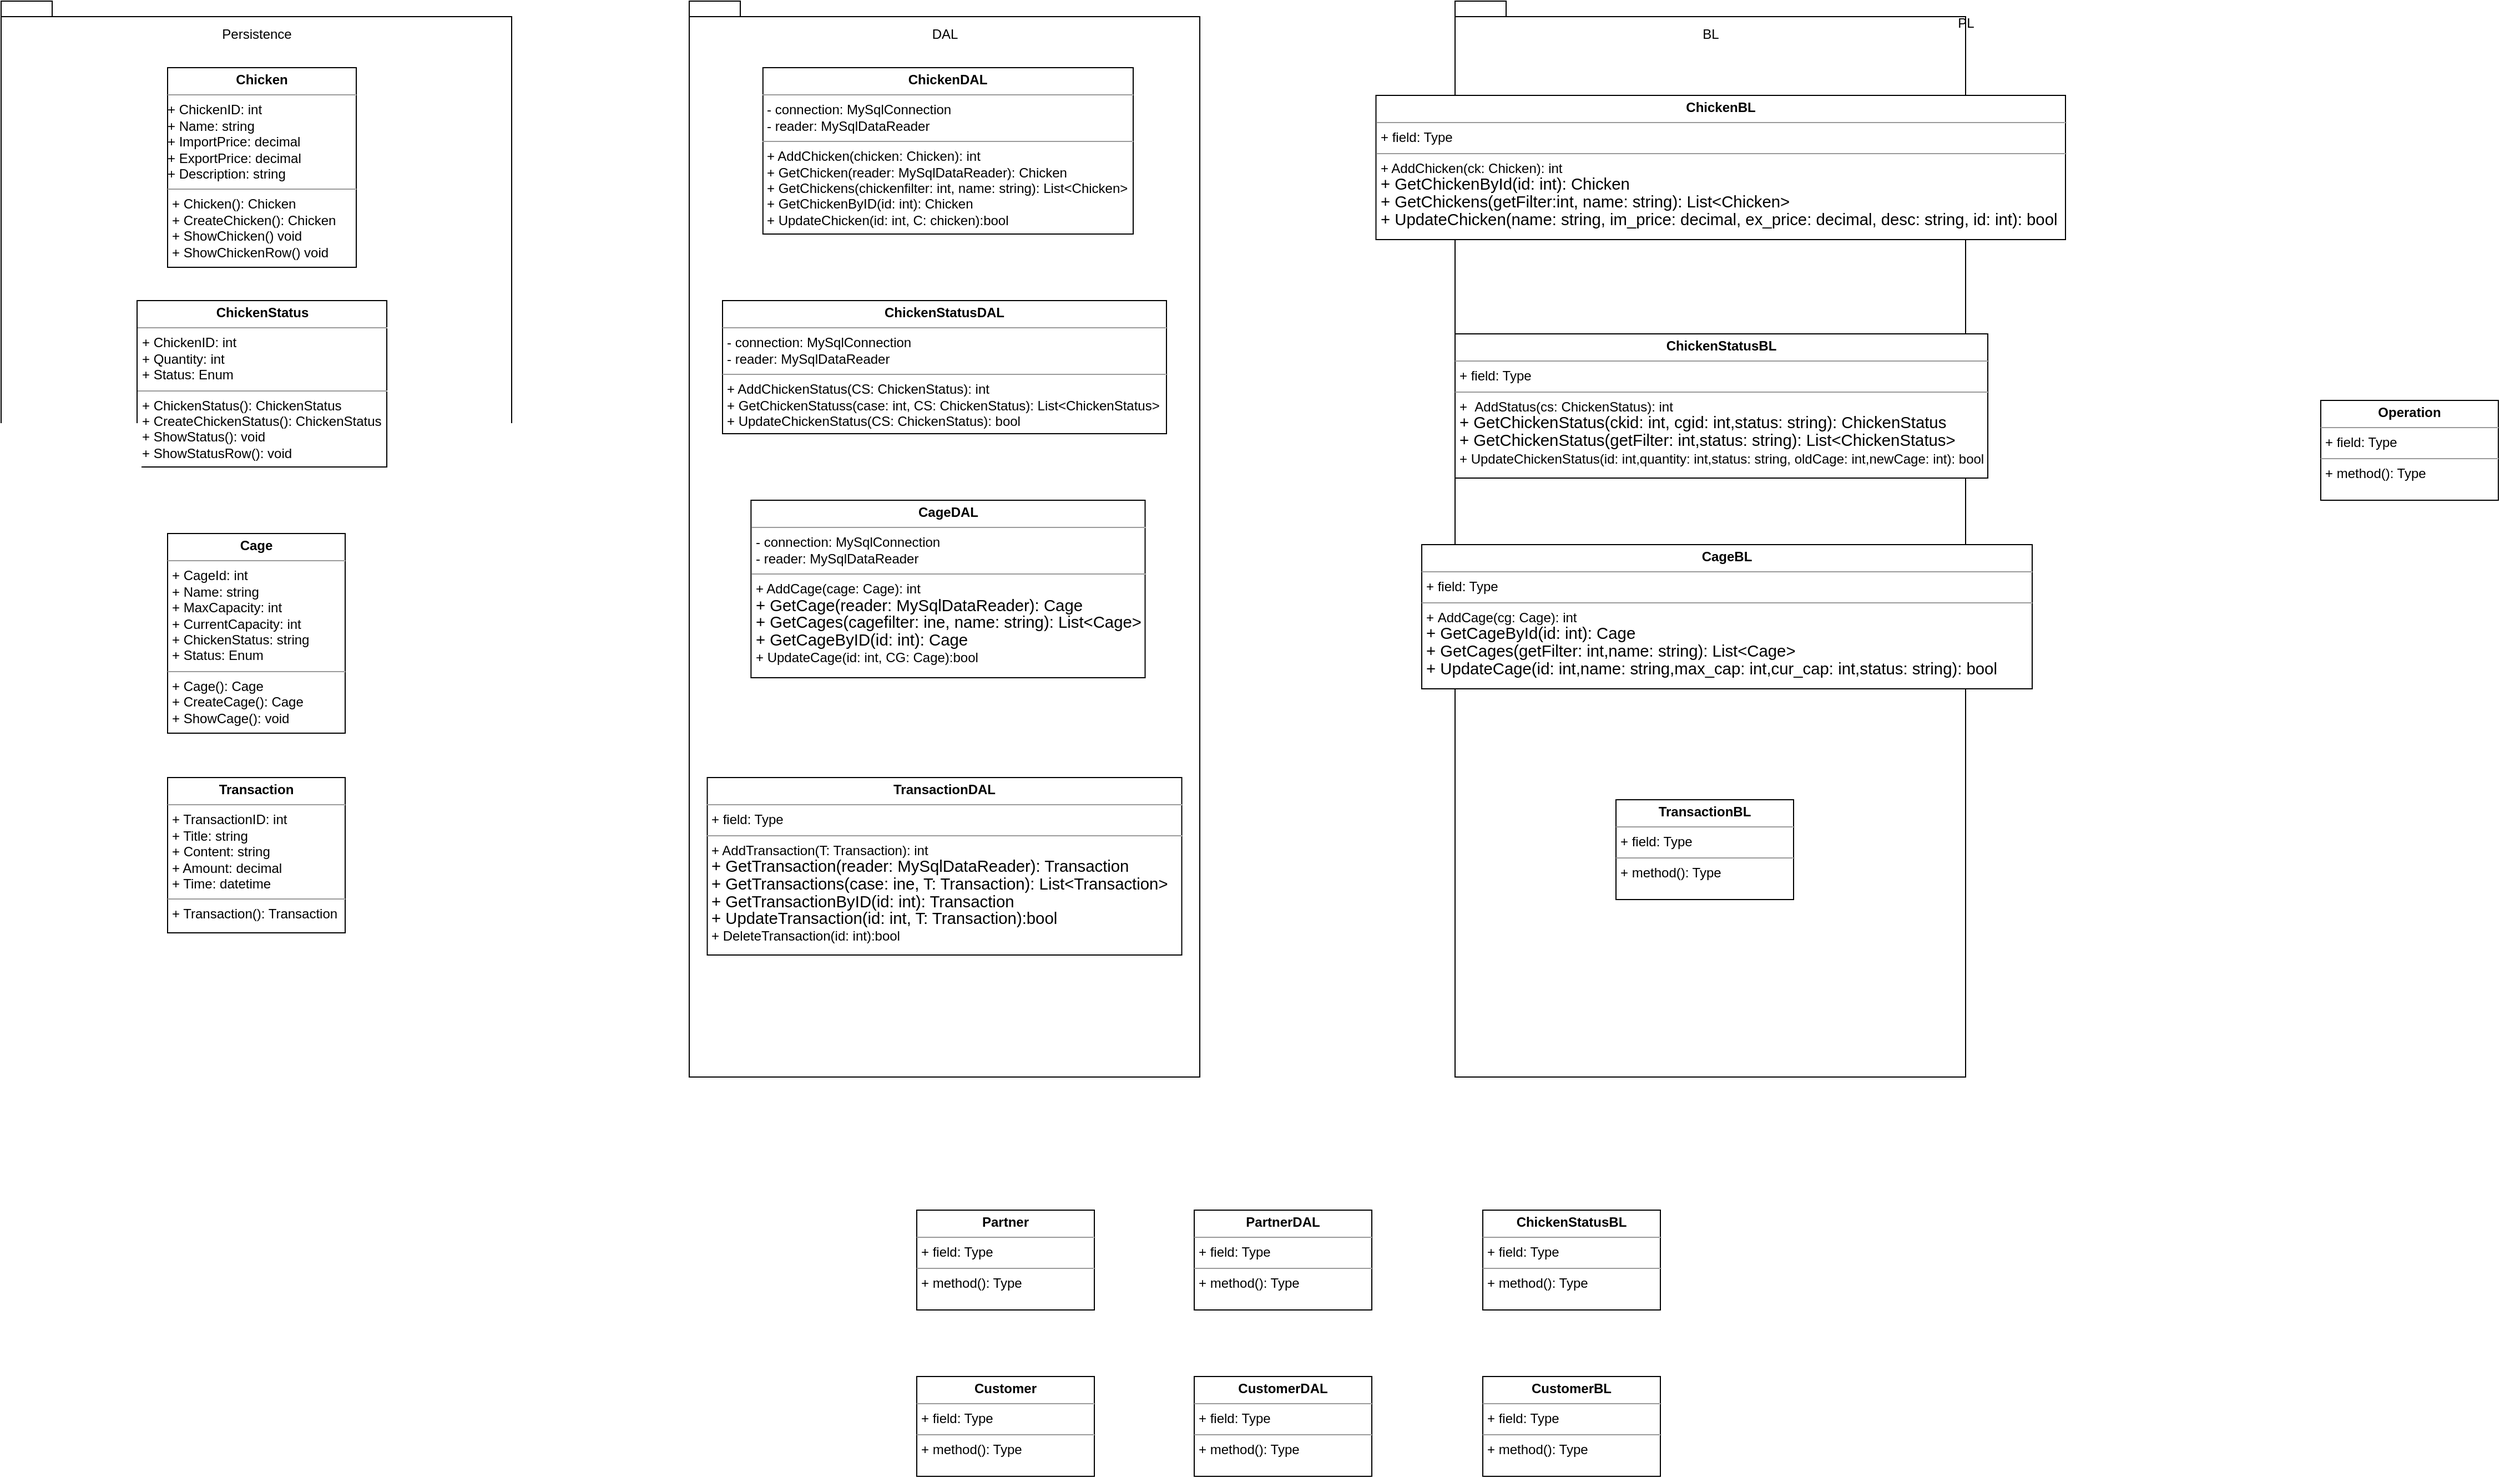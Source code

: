 <mxfile version="19.0.2" type="device"><diagram id="-yrptwHG4IX5d60-gMPN" name="Page-1"><mxGraphModel dx="1774" dy="1081" grid="1" gridSize="10" guides="1" tooltips="1" connect="1" arrows="1" fold="1" page="1" pageScale="1" pageWidth="850" pageHeight="1100" math="0" shadow="0"><root><mxCell id="0"/><mxCell id="1" parent="0"/><mxCell id="3QWADPHTWsg8oKNycdvo-4" value="" style="shape=folder;fontStyle=1;spacingTop=10;tabWidth=40;tabHeight=14;tabPosition=left;html=1;" parent="1" vertex="1"><mxGeometry x="690" y="180" width="460" height="970" as="geometry"/></mxCell><mxCell id="3QWADPHTWsg8oKNycdvo-1" value="" style="shape=folder;fontStyle=1;spacingTop=10;tabWidth=40;tabHeight=14;tabPosition=left;html=1;" parent="1" vertex="1"><mxGeometry y="180" width="460" height="970" as="geometry"/></mxCell><mxCell id="YnwA6_S-mutx8f2L4iVD-24" value="" style="shape=folder;fontStyle=1;spacingTop=10;tabWidth=40;tabHeight=14;tabPosition=left;html=1;" parent="1" vertex="1"><mxGeometry x="-620" y="180" width="460" height="970" as="geometry"/></mxCell><mxCell id="YnwA6_S-mutx8f2L4iVD-3" value="&lt;p style=&quot;margin:0px;margin-top:4px;text-align:center;&quot;&gt;&lt;b&gt;CustomerDAL&lt;/b&gt;&lt;/p&gt;&lt;hr size=&quot;1&quot;&gt;&lt;p style=&quot;margin:0px;margin-left:4px;&quot;&gt;+ field: Type&lt;/p&gt;&lt;hr size=&quot;1&quot;&gt;&lt;p style=&quot;margin:0px;margin-left:4px;&quot;&gt;+ method(): Type&lt;/p&gt;" style="verticalAlign=top;align=left;overflow=fill;fontSize=12;fontFamily=Helvetica;html=1;" parent="1" vertex="1"><mxGeometry x="455" y="1420" width="160" height="90" as="geometry"/></mxCell><mxCell id="YnwA6_S-mutx8f2L4iVD-4" value="&lt;p style=&quot;margin:0px;margin-top:4px;text-align:center;&quot;&gt;&lt;b&gt;CustomerBL&lt;/b&gt;&lt;/p&gt;&lt;hr size=&quot;1&quot;&gt;&lt;p style=&quot;margin:0px;margin-left:4px;&quot;&gt;+ field: Type&lt;/p&gt;&lt;hr size=&quot;1&quot;&gt;&lt;p style=&quot;margin:0px;margin-left:4px;&quot;&gt;+ method(): Type&lt;/p&gt;" style="verticalAlign=top;align=left;overflow=fill;fontSize=12;fontFamily=Helvetica;html=1;" parent="1" vertex="1"><mxGeometry x="715" y="1420" width="160" height="90" as="geometry"/></mxCell><mxCell id="YnwA6_S-mutx8f2L4iVD-5" value="&lt;p style=&quot;margin:0px;margin-top:4px;text-align:center;&quot;&gt;&lt;b&gt;ChickenDAL&lt;/b&gt;&lt;/p&gt;&lt;hr size=&quot;1&quot;&gt;&lt;p style=&quot;margin:0px;margin-left:4px;&quot;&gt;- connection: MySqlConnection&lt;/p&gt;&lt;p style=&quot;margin:0px;margin-left:4px;&quot;&gt;- reader: MySqlDataReader&lt;/p&gt;&lt;hr size=&quot;1&quot;&gt;&lt;p style=&quot;margin:0px;margin-left:4px;&quot;&gt;+ AddChicken(chicken: Chicken): int&lt;/p&gt;&lt;p style=&quot;margin:0px;margin-left:4px;&quot;&gt;+ GetChicken(reader: MySqlDataReader): Chicken&lt;/p&gt;&lt;p style=&quot;margin:0px;margin-left:4px;&quot;&gt;+ GetChickens(chickenfilter: int, name: string): List&amp;lt;Chicken&amp;gt;&lt;/p&gt;&lt;p style=&quot;margin:0px;margin-left:4px;&quot;&gt;+ GetChickenByID(id: int): Chicken&lt;/p&gt;&lt;p style=&quot;margin:0px;margin-left:4px;&quot;&gt;+ UpdateChicken(id: int, C: chicken):bool&lt;/p&gt;" style="verticalAlign=top;align=left;overflow=fill;fontSize=12;fontFamily=Helvetica;html=1;" parent="1" vertex="1"><mxGeometry x="66.41" y="240" width="333.59" height="150" as="geometry"/></mxCell><mxCell id="YnwA6_S-mutx8f2L4iVD-6" value="&lt;p style=&quot;margin: 4px 0px 0px; text-align: center; line-height: 1.2;&quot;&gt;&lt;b&gt;ChickenBL&lt;/b&gt;&lt;br&gt;&lt;/p&gt;&lt;hr size=&quot;1&quot;&gt;&lt;p style=&quot;margin:0px;margin-left:4px;&quot;&gt;+ field: Type&lt;/p&gt;&lt;hr size=&quot;1&quot;&gt;&lt;p style=&quot;margin:0px;margin-left:4px;&quot;&gt;&lt;span&gt;+ AddChicken(ck: Chicken): int&lt;/span&gt;&lt;br&gt;&lt;/p&gt;&lt;p style=&quot;margin:0px;margin-left:4px;&quot;&gt;&lt;span&gt;&lt;span style=&quot;font-size: 11pt; line-height: 107%;&quot;&gt;+ GetChickenById(id: int): Chicken&lt;/span&gt;&lt;br&gt;&lt;/span&gt;&lt;/p&gt;&lt;p style=&quot;margin:0px;margin-left:4px;&quot;&gt;&lt;span&gt;&lt;span style=&quot;font-size: 11pt; line-height: 107%;&quot;&gt;&lt;span style=&quot;font-size: 11pt; line-height: 107%;&quot;&gt;+ GetChickens(getFilter:int, name: string): List&amp;lt;Chicken&amp;gt;&lt;/span&gt;&lt;br&gt;&lt;/span&gt;&lt;/span&gt;&lt;/p&gt;&lt;p style=&quot;margin:0px;margin-left:4px;&quot;&gt;&lt;span&gt;&lt;span style=&quot;font-size: 11pt; line-height: 107%;&quot;&gt;&lt;span style=&quot;font-size: 11pt; line-height: 107%;&quot;&gt;&lt;span style=&quot;font-size: 11pt; line-height: 107%;&quot;&gt;+ UpdateChicken(name: string, im_price: decimal, ex_price: decimal, desc: string, id: int): bool&lt;/span&gt;&lt;br&gt;&lt;/span&gt;&lt;/span&gt;&lt;/span&gt;&lt;/p&gt;" style="verticalAlign=top;align=left;overflow=fill;fontSize=12;fontFamily=Helvetica;html=1;" parent="1" vertex="1"><mxGeometry x="618.75" y="265" width="621.25" height="130" as="geometry"/></mxCell><mxCell id="YnwA6_S-mutx8f2L4iVD-7" value="&lt;p style=&quot;margin:0px;margin-top:4px;text-align:center;&quot;&gt;&lt;span style=&quot;font-weight: 700;&quot;&gt;ChickenStatusDAL&lt;/span&gt;&lt;br&gt;&lt;/p&gt;&lt;hr size=&quot;1&quot;&gt;&lt;p style=&quot;margin: 0px 0px 0px 4px;&quot;&gt;- connection: MySqlConnection&lt;/p&gt;&lt;p style=&quot;margin: 0px 0px 0px 4px;&quot;&gt;- reader: MySqlDataReader&lt;/p&gt;&lt;hr size=&quot;1&quot;&gt;&lt;p style=&quot;margin:0px;margin-left:4px;&quot;&gt;+ AddChickenStatus(CS: ChickenStatus): int&lt;/p&gt;&lt;p style=&quot;margin:0px;margin-left:4px;&quot;&gt;+ GetChickenStatuss(case: int, CS: ChickenStatus): List&amp;lt;ChickenStatus&amp;gt;&lt;/p&gt;&lt;p style=&quot;margin:0px;margin-left:4px;&quot;&gt;+ UpdateChickenStatus(CS: ChickenStatus): bool&lt;/p&gt;" style="verticalAlign=top;align=left;overflow=fill;fontSize=12;fontFamily=Helvetica;html=1;" parent="1" vertex="1"><mxGeometry x="30" y="450" width="399.99" height="120" as="geometry"/></mxCell><mxCell id="YnwA6_S-mutx8f2L4iVD-8" value="&lt;p style=&quot;margin:0px;margin-top:4px;text-align:center;&quot;&gt;&lt;span style=&quot;font-weight: 700;&quot;&gt;ChickenStatusBL&lt;/span&gt;&lt;br&gt;&lt;/p&gt;&lt;hr size=&quot;1&quot;&gt;&lt;p style=&quot;margin:0px;margin-left:4px;&quot;&gt;+ field: Type&lt;/p&gt;&lt;hr size=&quot;1&quot;&gt;&lt;p style=&quot;margin:0px;margin-left:4px;&quot;&gt;&lt;span&gt;+&amp;nbsp;&amp;nbsp;AddStatus(cs: ChickenStatus): int&lt;/span&gt;&lt;br&gt;&lt;/p&gt;&lt;p style=&quot;margin:0px;margin-left:4px;&quot;&gt;&lt;span&gt;&lt;span style=&quot;font-size: 11pt; line-height: 107%;&quot;&gt;+&amp;nbsp;GetChickenStatus(ckid: int, cgid: int,status: string): ChickenStatus&lt;/span&gt;&lt;br&gt;&lt;/span&gt;&lt;/p&gt;&lt;p style=&quot;margin:0px;margin-left:4px;&quot;&gt;&lt;span&gt;&lt;span style=&quot;font-size: 11pt; line-height: 107%;&quot;&gt;&lt;span style=&quot;font-size: 11pt; line-height: 107%;&quot;&gt;+&amp;nbsp;GetChickenStatus(getFilter: int,status: string): List&amp;lt;ChickenStatus&amp;gt;&lt;/span&gt;&lt;br&gt;&lt;/span&gt;&lt;/span&gt;&lt;/p&gt;&lt;p style=&quot;margin:0px;margin-left:4px;&quot;&gt;&lt;span&gt;+&amp;nbsp;UpdateChickenStatus(id: int,quantity: int,status: string, oldCage: int,newCage: int): bool&lt;/span&gt;&lt;span&gt;&lt;span style=&quot;font-size: 11pt; line-height: 107%;&quot;&gt;&lt;span style=&quot;font-size: 11pt; line-height: 107%;&quot;&gt;&lt;br&gt;&lt;/span&gt;&lt;/span&gt;&lt;/span&gt;&lt;/p&gt;" style="verticalAlign=top;align=left;overflow=fill;fontSize=12;fontFamily=Helvetica;html=1;" parent="1" vertex="1"><mxGeometry x="690" y="480" width="480" height="130" as="geometry"/></mxCell><mxCell id="YnwA6_S-mutx8f2L4iVD-9" value="&lt;p style=&quot;margin:0px;margin-top:4px;text-align:center;&quot;&gt;&lt;span style=&quot;font-weight: 700;&quot;&gt;PartnerDAL&lt;/span&gt;&lt;br&gt;&lt;/p&gt;&lt;hr size=&quot;1&quot;&gt;&lt;p style=&quot;margin:0px;margin-left:4px;&quot;&gt;+ field: Type&lt;/p&gt;&lt;hr size=&quot;1&quot;&gt;&lt;p style=&quot;margin:0px;margin-left:4px;&quot;&gt;+ method(): Type&lt;/p&gt;" style="verticalAlign=top;align=left;overflow=fill;fontSize=12;fontFamily=Helvetica;html=1;" parent="1" vertex="1"><mxGeometry x="455" y="1270" width="160" height="90" as="geometry"/></mxCell><mxCell id="YnwA6_S-mutx8f2L4iVD-10" value="&lt;p style=&quot;margin:0px;margin-top:4px;text-align:center;&quot;&gt;&lt;span style=&quot;font-weight: 700;&quot;&gt;ChickenStatusBL&lt;/span&gt;&lt;br&gt;&lt;/p&gt;&lt;hr size=&quot;1&quot;&gt;&lt;p style=&quot;margin:0px;margin-left:4px;&quot;&gt;+ field: Type&lt;/p&gt;&lt;hr size=&quot;1&quot;&gt;&lt;p style=&quot;margin:0px;margin-left:4px;&quot;&gt;+ method(): Type&lt;/p&gt;" style="verticalAlign=top;align=left;overflow=fill;fontSize=12;fontFamily=Helvetica;html=1;" parent="1" vertex="1"><mxGeometry x="715" y="1270" width="160" height="90" as="geometry"/></mxCell><mxCell id="YnwA6_S-mutx8f2L4iVD-11" value="&lt;p style=&quot;margin:0px;margin-top:4px;text-align:center;&quot;&gt;&lt;b&gt;Chicken&lt;/b&gt;&lt;/p&gt;&lt;hr size=&quot;1&quot;&gt;&lt;p style=&quot;margin:0px;margin-left:4px;&quot;&gt;&lt;/p&gt;&lt;span style=&quot;text-align: center;&quot;&gt;+ ChickenID: int&lt;br&gt;+ Name: string&lt;br&gt;&lt;/span&gt;&lt;span style=&quot;text-align: center;&quot;&gt;+ ImportPrice: decimal&lt;br&gt;&lt;/span&gt;&lt;span style=&quot;text-align: center;&quot;&gt;+ ExportPrice: decimal&lt;br&gt;&lt;/span&gt;&lt;span style=&quot;text-align: center;&quot;&gt;+ Description: string&lt;/span&gt;&lt;span style=&quot;text-align: center;&quot;&gt;&lt;br&gt;&lt;/span&gt;&lt;hr size=&quot;1&quot;&gt;&lt;p style=&quot;margin:0px;margin-left:4px;&quot;&gt;+ Chicken(): Chicken&lt;/p&gt;&lt;p style=&quot;margin:0px;margin-left:4px;&quot;&gt;&lt;span&gt;+ CreateChicken(): Chicken&lt;/span&gt;&lt;br&gt;&lt;/p&gt;&lt;p style=&quot;margin:0px;margin-left:4px;&quot;&gt;&lt;span style=&quot;line-height: 107%;&quot;&gt;&lt;font style=&quot;font-size: 12px;&quot;&gt;+ ShowChicken() void&lt;/font&gt;&lt;/span&gt;&lt;span&gt;&lt;br&gt;&lt;/span&gt;&lt;/p&gt;&lt;p style=&quot;margin:0px;margin-left:4px;&quot;&gt;&lt;span style=&quot;line-height: 107%;&quot;&gt;&lt;font style=&quot;font-size: 12px;&quot;&gt;+ ShowChickenRow() void&lt;/font&gt;&lt;/span&gt;&lt;/p&gt;" style="verticalAlign=top;align=left;overflow=fill;fontSize=12;fontFamily=Helvetica;html=1;" parent="1" vertex="1"><mxGeometry x="-470" y="240" width="170" height="180" as="geometry"/></mxCell><mxCell id="YnwA6_S-mutx8f2L4iVD-12" value="&lt;p style=&quot;margin:0px;margin-top:4px;text-align:center;&quot;&gt;&lt;span style=&quot;font-weight: 700;&quot;&gt;ChickenStatus&lt;/span&gt;&lt;br&gt;&lt;/p&gt;&lt;hr size=&quot;1&quot;&gt;&lt;p style=&quot;margin:0px;margin-left:4px;&quot;&gt;&lt;span style=&quot;text-align: center;&quot;&gt;+ ChickenID: int&lt;/span&gt;&lt;br&gt;&lt;/p&gt;&lt;p style=&quot;margin:0px;margin-left:4px;&quot;&gt;&lt;span style=&quot;text-align: center;&quot;&gt;+ Quantity: int&lt;/span&gt;&lt;span style=&quot;text-align: center;&quot;&gt;&lt;br&gt;&lt;/span&gt;&lt;/p&gt;&lt;p style=&quot;margin:0px;margin-left:4px;&quot;&gt;&lt;span style=&quot;text-align: center;&quot;&gt;+ Status: Enum&lt;/span&gt;&lt;span style=&quot;text-align: center;&quot;&gt;&lt;br&gt;&lt;/span&gt;&lt;/p&gt;&lt;hr size=&quot;1&quot;&gt;&lt;p style=&quot;margin:0px;margin-left:4px;&quot;&gt;+ ChickenStatus(): ChickenStatus&lt;/p&gt;&lt;p style=&quot;margin:0px;margin-left:4px;&quot;&gt;+ CreateChickenStatus(): ChickenStatus&lt;/p&gt;&lt;p style=&quot;margin:0px;margin-left:4px;&quot;&gt;+ ShowStatus(): void&lt;/p&gt;&lt;p style=&quot;margin:0px;margin-left:4px;&quot;&gt;+ ShowStatusRow(): void&lt;/p&gt;" style="verticalAlign=top;align=left;overflow=fill;fontSize=12;fontFamily=Helvetica;html=1;" parent="1" vertex="1"><mxGeometry x="-497.5" y="450" width="225" height="150" as="geometry"/></mxCell><mxCell id="YnwA6_S-mutx8f2L4iVD-13" value="&lt;p style=&quot;margin:0px;margin-top:4px;text-align:center;&quot;&gt;&lt;span style=&quot;font-weight: 700;&quot;&gt;Partner&lt;/span&gt;&lt;br&gt;&lt;/p&gt;&lt;hr size=&quot;1&quot;&gt;&lt;p style=&quot;margin:0px;margin-left:4px;&quot;&gt;+ field: Type&lt;/p&gt;&lt;hr size=&quot;1&quot;&gt;&lt;p style=&quot;margin:0px;margin-left:4px;&quot;&gt;+ method(): Type&lt;/p&gt;" style="verticalAlign=top;align=left;overflow=fill;fontSize=12;fontFamily=Helvetica;html=1;" parent="1" vertex="1"><mxGeometry x="205" y="1270" width="160" height="90" as="geometry"/></mxCell><mxCell id="YnwA6_S-mutx8f2L4iVD-14" value="&lt;p style=&quot;margin:0px;margin-top:4px;text-align:center;&quot;&gt;&lt;b&gt;Cage&lt;/b&gt;&lt;/p&gt;&lt;hr size=&quot;1&quot;&gt;&lt;p style=&quot;margin:0px;margin-left:4px;&quot;&gt;+ CageId: int&lt;/p&gt;&lt;p style=&quot;margin:0px;margin-left:4px;&quot;&gt;+ Name: string&lt;/p&gt;&lt;p style=&quot;margin:0px;margin-left:4px;&quot;&gt;+ MaxCapacity: int&lt;/p&gt;&lt;p style=&quot;margin:0px;margin-left:4px;&quot;&gt;+&amp;nbsp;CurrentCapacity: int&lt;/p&gt;&lt;p style=&quot;margin:0px;margin-left:4px;&quot;&gt;+ ChickenStatus: string&lt;/p&gt;&lt;p style=&quot;margin:0px;margin-left:4px;&quot;&gt;+ Status: Enum&lt;/p&gt;&lt;hr size=&quot;1&quot;&gt;&lt;p style=&quot;margin:0px;margin-left:4px;&quot;&gt;+ Cage(): Cage&lt;/p&gt;&lt;p style=&quot;margin:0px;margin-left:4px;&quot;&gt;+ CreateCage(): Cage&lt;/p&gt;&lt;p style=&quot;margin:0px;margin-left:4px;&quot;&gt;+ ShowCage(): void&lt;/p&gt;" style="verticalAlign=top;align=left;overflow=fill;fontSize=12;fontFamily=Helvetica;html=1;" parent="1" vertex="1"><mxGeometry x="-470" y="660" width="160" height="180" as="geometry"/></mxCell><mxCell id="YnwA6_S-mutx8f2L4iVD-15" value="&lt;p style=&quot;margin:0px;margin-top:4px;text-align:center;&quot;&gt;&lt;b&gt;CageDAL&lt;/b&gt;&lt;/p&gt;&lt;hr size=&quot;1&quot;&gt;&lt;p style=&quot;margin: 0px 0px 0px 4px;&quot;&gt;- connection: MySqlConnection&lt;/p&gt;&lt;p style=&quot;margin: 0px 0px 0px 4px;&quot;&gt;- reader: MySqlDataReader&lt;/p&gt;&lt;hr size=&quot;1&quot;&gt;&lt;p style=&quot;margin: 0px 0px 0px 4px;&quot;&gt;+ AddCage(cage: Cage): int&lt;br&gt;&lt;/p&gt;&lt;p style=&quot;margin: 0px 0px 0px 4px;&quot;&gt;&lt;span style=&quot;font-size: 11pt; line-height: 15.693px;&quot;&gt;+ GetCage(reader: MySqlDataReader): Cage&lt;/span&gt;&lt;br&gt;&lt;/p&gt;&lt;p style=&quot;margin: 0px 0px 0px 4px;&quot;&gt;&lt;span style=&quot;font-size: 11pt; line-height: 15.693px;&quot;&gt;&lt;span style=&quot;font-size: 11pt; line-height: 15.693px;&quot;&gt;+ GetCages(cagefilter: ine, name: string): List&amp;lt;Cage&amp;gt;&lt;/span&gt;&lt;br&gt;&lt;/span&gt;&lt;/p&gt;&lt;p style=&quot;margin: 0px 0px 0px 4px;&quot;&gt;&lt;span style=&quot;font-size: 11pt; line-height: 15.693px;&quot;&gt;&lt;span style=&quot;font-size: 11pt; line-height: 15.693px;&quot;&gt;+ GetCageByID(id: int): Cage&lt;/span&gt;&lt;br&gt;&lt;/span&gt;&lt;/p&gt;&lt;p style=&quot;margin: 0px 0px 0px 4px;&quot;&gt;+ UpdateCage(id: int, CG: Cage):bool&lt;/p&gt;" style="verticalAlign=top;align=left;overflow=fill;fontSize=12;fontFamily=Helvetica;html=1;" parent="1" vertex="1"><mxGeometry x="55.67" y="630" width="355.07" height="160" as="geometry"/></mxCell><mxCell id="YnwA6_S-mutx8f2L4iVD-16" value="&lt;p style=&quot;margin:0px;margin-top:4px;text-align:center;&quot;&gt;&lt;b&gt;CageBL&lt;/b&gt;&lt;/p&gt;&lt;hr size=&quot;1&quot;&gt;&lt;p style=&quot;margin:0px;margin-left:4px;&quot;&gt;+ field: Type&lt;/p&gt;&lt;hr size=&quot;1&quot;&gt;&lt;p style=&quot;margin: 0px 0px 0px 4px;&quot;&gt;&lt;span&gt;+&amp;nbsp;AddCage(cg: Cage): int&lt;/span&gt;&lt;br&gt;&lt;/p&gt;&lt;p style=&quot;margin: 0px 0px 0px 4px;&quot;&gt;&lt;span&gt;&lt;span style=&quot;font-size: 11pt; line-height: 107%;&quot;&gt;+&amp;nbsp;GetCageById(id: int): Cage&lt;/span&gt;&lt;br&gt;&lt;/span&gt;&lt;/p&gt;&lt;p style=&quot;margin: 0px 0px 0px 4px;&quot;&gt;&lt;span&gt;&lt;span style=&quot;font-size: 11pt; line-height: 107%;&quot;&gt;&lt;span style=&quot;font-size: 11pt; line-height: 107%;&quot;&gt;+&amp;nbsp;GetCages(getFilter: int,name: string): List&amp;lt;Cage&amp;gt;&lt;/span&gt;&lt;br&gt;&lt;/span&gt;&lt;/span&gt;&lt;/p&gt;&lt;p style=&quot;margin: 0px 0px 0px 4px;&quot;&gt;&lt;span&gt;&lt;span style=&quot;font-size: 11pt; line-height: 107%;&quot;&gt;&lt;span style=&quot;font-size: 11pt; line-height: 107%;&quot;&gt;&lt;span style=&quot;font-size: 11pt; line-height: 107%;&quot;&gt;+&amp;nbsp;UpdateCage(id: int,name: string,max_cap: int,cur_cap: int,status: string): bool&lt;/span&gt;&lt;br&gt;&lt;/span&gt;&lt;/span&gt;&lt;/span&gt;&lt;/p&gt;" style="verticalAlign=top;align=left;overflow=fill;fontSize=12;fontFamily=Helvetica;html=1;" parent="1" vertex="1"><mxGeometry x="660" y="670" width="550" height="130" as="geometry"/></mxCell><mxCell id="YnwA6_S-mutx8f2L4iVD-17" value="&lt;p style=&quot;margin:0px;margin-top:4px;text-align:center;&quot;&gt;&lt;b&gt;Customer&lt;/b&gt;&lt;/p&gt;&lt;hr size=&quot;1&quot;&gt;&lt;p style=&quot;margin:0px;margin-left:4px;&quot;&gt;+ field: Type&lt;/p&gt;&lt;hr size=&quot;1&quot;&gt;&lt;p style=&quot;margin:0px;margin-left:4px;&quot;&gt;+ method(): Type&lt;/p&gt;" style="verticalAlign=top;align=left;overflow=fill;fontSize=12;fontFamily=Helvetica;html=1;" parent="1" vertex="1"><mxGeometry x="205" y="1420" width="160" height="90" as="geometry"/></mxCell><mxCell id="YnwA6_S-mutx8f2L4iVD-18" value="&lt;p style=&quot;margin:0px;margin-top:4px;text-align:center;&quot;&gt;&lt;span style=&quot;&quot;&gt;&lt;b&gt;Transaction&lt;/b&gt;&lt;/span&gt;&lt;br&gt;&lt;/p&gt;&lt;hr size=&quot;1&quot;&gt;&lt;p style=&quot;margin:0px;margin-left:4px;&quot;&gt;&lt;span style=&quot;text-align: center;&quot;&gt;+ TransactionID: int&lt;/span&gt;&lt;br&gt;&lt;/p&gt;&lt;p style=&quot;margin:0px;margin-left:4px;&quot;&gt;&lt;span style=&quot;text-align: center;&quot;&gt;+ Title: string&lt;/span&gt;&lt;span style=&quot;text-align: center;&quot;&gt;&lt;br&gt;&lt;/span&gt;&lt;/p&gt;&lt;p style=&quot;margin:0px;margin-left:4px;&quot;&gt;&lt;span style=&quot;text-align: center;&quot;&gt;+ Content: string&lt;/span&gt;&lt;br&gt;&lt;/p&gt;&lt;p style=&quot;margin:0px;margin-left:4px;&quot;&gt;&lt;span style=&quot;text-align: center;&quot;&gt;+ Amount: decimal&lt;/span&gt;&lt;span style=&quot;text-align: center;&quot;&gt;&lt;br&gt;&lt;/span&gt;&lt;/p&gt;&lt;p style=&quot;margin:0px;margin-left:4px;&quot;&gt;&lt;span style=&quot;text-align: center;&quot;&gt;+ Time: datetime&lt;/span&gt;&lt;br&gt;&lt;/p&gt;&lt;hr size=&quot;1&quot;&gt;&lt;p style=&quot;margin:0px;margin-left:4px;&quot;&gt;+ Transaction(): Transaction&lt;/p&gt;" style="verticalAlign=top;align=left;overflow=fill;fontSize=12;fontFamily=Helvetica;html=1;" parent="1" vertex="1"><mxGeometry x="-470" y="880" width="160" height="140" as="geometry"/></mxCell><mxCell id="YnwA6_S-mutx8f2L4iVD-19" value="&lt;p style=&quot;margin:0px;margin-top:4px;text-align:center;&quot;&gt;&lt;span style=&quot;&quot;&gt;&lt;b&gt;TransactionDAL&lt;/b&gt;&lt;/span&gt;&lt;br&gt;&lt;/p&gt;&lt;hr size=&quot;1&quot;&gt;&lt;p style=&quot;margin:0px;margin-left:4px;&quot;&gt;+ field: Type&lt;/p&gt;&lt;hr size=&quot;1&quot;&gt;&lt;p style=&quot;margin:0px;margin-left:4px;&quot;&gt;&lt;span&gt;+ AddTransaction(T: Transaction): int&lt;/span&gt;&lt;br&gt;&lt;/p&gt;&lt;p style=&quot;margin:0px;margin-left:4px;&quot;&gt;&lt;span&gt;&lt;span style=&quot;font-size: 11pt; line-height: 107%;&quot;&gt;+ GetTransaction(reader: MySqlDataReader): Transaction&lt;/span&gt;&lt;br&gt;&lt;/span&gt;&lt;/p&gt;&lt;p style=&quot;margin:0px;margin-left:4px;&quot;&gt;&lt;span&gt;&lt;span style=&quot;font-size: 11pt; line-height: 107%;&quot;&gt;&lt;span style=&quot;font-size: 11pt; line-height: 107%;&quot;&gt;+ GetTransactions(case: ine, T: Transaction): List&amp;lt;Transaction&amp;gt;&lt;/span&gt;&lt;br&gt;&lt;/span&gt;&lt;/span&gt;&lt;/p&gt;&lt;p style=&quot;margin:0px;margin-left:4px;&quot;&gt;&lt;span&gt;&lt;span style=&quot;font-size: 11pt; line-height: 107%;&quot;&gt;&lt;span style=&quot;font-size: 11pt; line-height: 107%;&quot;&gt;&lt;span style=&quot;font-size: 11pt; line-height: 107%;&quot;&gt;+ GetTransactionByID(id: int): Transaction&lt;/span&gt;&lt;br&gt;&lt;/span&gt;&lt;/span&gt;&lt;/span&gt;&lt;/p&gt;&lt;p style=&quot;margin:0px;margin-left:4px;&quot;&gt;&lt;span&gt;&lt;span style=&quot;font-size: 11pt; line-height: 107%;&quot;&gt;&lt;span style=&quot;font-size: 11pt; line-height: 107%;&quot;&gt;&lt;span style=&quot;font-size: 11pt; line-height: 107%;&quot;&gt;&lt;span style=&quot;font-size: 11pt; line-height: 107%;&quot;&gt;+ UpdateTransaction(id: int, T: Transaction):bool&lt;/span&gt;&lt;/span&gt;&lt;/span&gt;&lt;/span&gt;&lt;/span&gt;&lt;/p&gt;&lt;p style=&quot;margin:0px;margin-left:4px;&quot;&gt;+ DeleteTransaction(id: int):bool&lt;/p&gt;" style="verticalAlign=top;align=left;overflow=fill;fontSize=12;fontFamily=Helvetica;html=1;" parent="1" vertex="1"><mxGeometry x="16.26" y="880" width="427.5" height="160" as="geometry"/></mxCell><mxCell id="YnwA6_S-mutx8f2L4iVD-20" value="&lt;p style=&quot;margin:0px;margin-top:4px;text-align:center;&quot;&gt;&lt;span style=&quot;&quot;&gt;&lt;b&gt;TransactionBL&lt;/b&gt;&lt;/span&gt;&lt;br&gt;&lt;/p&gt;&lt;hr size=&quot;1&quot;&gt;&lt;p style=&quot;margin:0px;margin-left:4px;&quot;&gt;+ field: Type&lt;/p&gt;&lt;hr size=&quot;1&quot;&gt;&lt;p style=&quot;margin:0px;margin-left:4px;&quot;&gt;+ method(): Type&lt;/p&gt;" style="verticalAlign=top;align=left;overflow=fill;fontSize=12;fontFamily=Helvetica;html=1;" parent="1" vertex="1"><mxGeometry x="835" y="900" width="160" height="90" as="geometry"/></mxCell><mxCell id="YnwA6_S-mutx8f2L4iVD-21" value="&lt;p style=&quot;margin:0px;margin-top:4px;text-align:center;&quot;&gt;&lt;b&gt;Operation&lt;/b&gt;&lt;/p&gt;&lt;hr size=&quot;1&quot;&gt;&lt;p style=&quot;margin:0px;margin-left:4px;&quot;&gt;+ field: Type&lt;/p&gt;&lt;hr size=&quot;1&quot;&gt;&lt;p style=&quot;margin:0px;margin-left:4px;&quot;&gt;+ method(): Type&lt;/p&gt;" style="verticalAlign=top;align=left;overflow=fill;fontSize=12;fontFamily=Helvetica;html=1;" parent="1" vertex="1"><mxGeometry x="1470" y="540" width="160" height="90" as="geometry"/></mxCell><mxCell id="YnwA6_S-mutx8f2L4iVD-27" value="DAL" style="text;html=1;align=center;verticalAlign=middle;resizable=0;points=[];autosize=1;strokeColor=none;fillColor=none;fontSize=12;" parent="1" vertex="1"><mxGeometry x="210" y="200" width="40" height="20" as="geometry"/></mxCell><mxCell id="YnwA6_S-mutx8f2L4iVD-28" value="BL" style="text;html=1;align=center;verticalAlign=middle;resizable=0;points=[];autosize=1;strokeColor=none;fillColor=none;fontSize=12;" parent="1" vertex="1"><mxGeometry x="905" y="200" width="30" height="20" as="geometry"/></mxCell><mxCell id="YnwA6_S-mutx8f2L4iVD-29" value="Persistence" style="text;html=1;align=center;verticalAlign=middle;resizable=0;points=[];autosize=1;strokeColor=none;fillColor=none;fontSize=12;" parent="1" vertex="1"><mxGeometry x="-430" y="200" width="80" height="20" as="geometry"/></mxCell><mxCell id="YnwA6_S-mutx8f2L4iVD-31" value="PL" style="text;html=1;align=center;verticalAlign=middle;resizable=0;points=[];autosize=1;strokeColor=none;fillColor=none;fontSize=12;" parent="1" vertex="1"><mxGeometry x="1135" y="190" width="30" height="20" as="geometry"/></mxCell></root></mxGraphModel></diagram></mxfile>